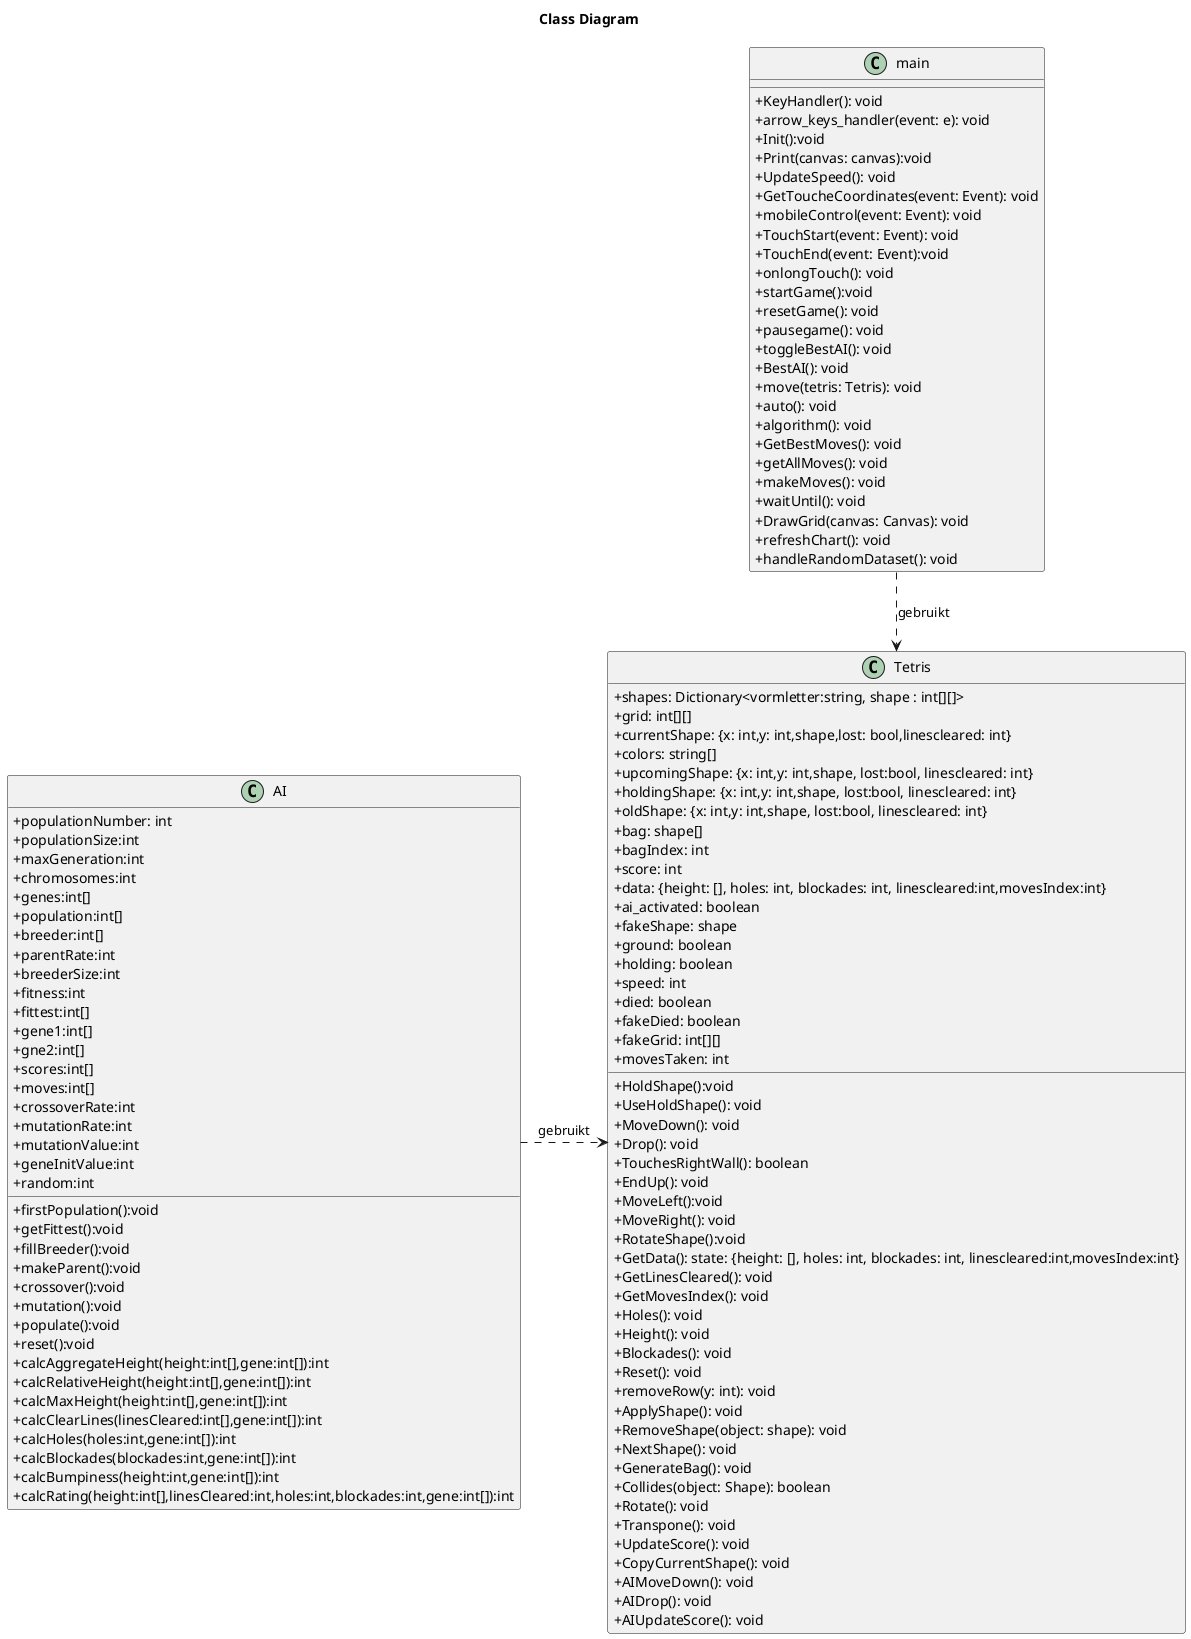 @startuml klassediagram tetrisAI

title ==Class Diagram==

skinparam ClassAttributeIconSize 0
class Tetris{
    +shapes: Dictionary<vormletter:string, shape : int[][]>
    +grid: int[][]
    +currentShape: {x: int,y: int,shape,lost: bool,linescleared: int}
    +colors: string[]
    +upcomingShape: {x: int,y: int,shape, lost:bool, linescleared: int}
    +holdingShape: {x: int,y: int,shape, lost:bool, linescleared: int}
    +oldShape: {x: int,y: int,shape, lost:bool, linescleared: int}
    +bag: shape[]
    +bagIndex: int
    +score: int
    +data: {height: [], holes: int, blockades: int, linescleared:int,movesIndex:int}
    +ai_activated: boolean
    +fakeShape: shape
    +ground: boolean
    +holding: boolean   
    +speed: int
    +died: boolean
    +fakeDied: boolean
    +fakeGrid: int[][]
    +HoldShape():void
    +UseHoldShape(): void
    +movesTaken: int
    +MoveDown(): void
    +Drop(): void
    +TouchesRightWall(): boolean
    +EndUp(): void
    +MoveLeft():void
    +MoveRight(): void
    +RotateShape():void
    +GetData(): state: {height: [], holes: int, blockades: int, linescleared:int,movesIndex:int}
    +GetLinesCleared(): void
    +GetMovesIndex(): void
    +Holes(): void
    +Height(): void
    +Blockades(): void
    +Reset(): void
    +removeRow(y: int): void
    +ApplyShape(): void
    +RemoveShape(object: shape): void
    +NextShape(): void
    +GenerateBag(): void
    +Collides(object: Shape): boolean
    +Rotate(): void
    +Transpone(): void
    +UpdateScore(): void
    +CopyCurrentShape(): void
    +AIMoveDown(): void
    +AIDrop(): void
    +AIUpdateScore(): void
}
class AI{
    +populationNumber: int
    +populationSize:int
    +maxGeneration:int
    +chromosomes:int
    +genes:int[]
    +population:int[]
    +breeder:int[]
    +parentRate:int
    +breederSize:int
    +fitness:int
    +fittest:int[]
    +gene1:int[]
    +gne2:int[]
    +scores:int[]
    +moves:int[]
    +crossoverRate:int
    +mutationRate:int
    +mutationValue:int
    +geneInitValue:int
    +random:int
    +firstPopulation():void
    +getFittest():void
    +fillBreeder():void
    +makeParent():void
    +crossover():void
    +mutation():void
    +populate():void
    +reset():void
    +calcAggregateHeight(height:int[],gene:int[]):int
    +calcRelativeHeight(height:int[],gene:int[]):int
    +calcMaxHeight(height:int[],gene:int[]):int
    +calcClearLines(linesCleared:int[],gene:int[]):int
    +calcHoles(holes:int,gene:int[]):int
    +calcBlockades(blockades:int,gene:int[]):int
    +calcBumpiness(height:int,gene:int[]):int
    +calcRating(height:int[],linesCleared:int,holes:int,blockades:int,gene:int[]):int
}
class main{
    +KeyHandler(): void
    +arrow_keys_handler(event: e): void
    +Init():void
    +Print(canvas: canvas):void
    +UpdateSpeed(): void
    +GetToucheCoordinates(event: Event): void
    +mobileControl(event: Event): void
    +TouchStart(event: Event): void
    +TouchEnd(event: Event):void
    +onlongTouch(): void
    +startGame():void
    +resetGame(): void
    +pausegame(): void
    +toggleBestAI(): void
    +BestAI(): void
    +move(tetris: Tetris): void
    +auto(): void
    +algorithm(): void
    +GetBestMoves(): void
    +getAllMoves(): void
    +makeMoves(): void
    +waitUntil(): void
    +DrawGrid(canvas: Canvas): void
    +refreshChart(): void
    +handleRandomDataset(): void
    
}
main ..> Tetris: gebruikt
AI .> Tetris: gebruikt
@enduml